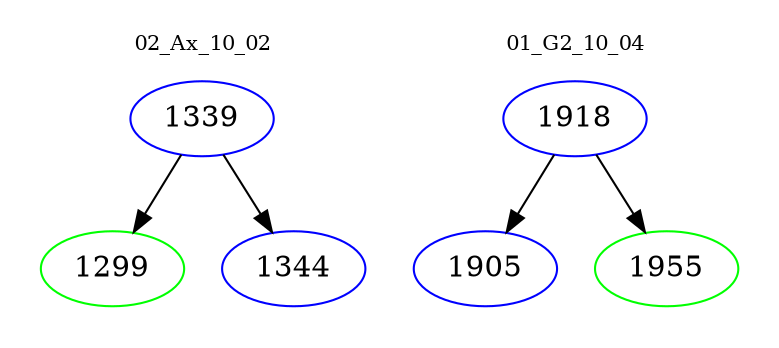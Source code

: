 digraph{
subgraph cluster_0 {
color = white
label = "02_Ax_10_02";
fontsize=10;
T0_1339 [label="1339", color="blue"]
T0_1339 -> T0_1299 [color="black"]
T0_1299 [label="1299", color="green"]
T0_1339 -> T0_1344 [color="black"]
T0_1344 [label="1344", color="blue"]
}
subgraph cluster_1 {
color = white
label = "01_G2_10_04";
fontsize=10;
T1_1918 [label="1918", color="blue"]
T1_1918 -> T1_1905 [color="black"]
T1_1905 [label="1905", color="blue"]
T1_1918 -> T1_1955 [color="black"]
T1_1955 [label="1955", color="green"]
}
}
